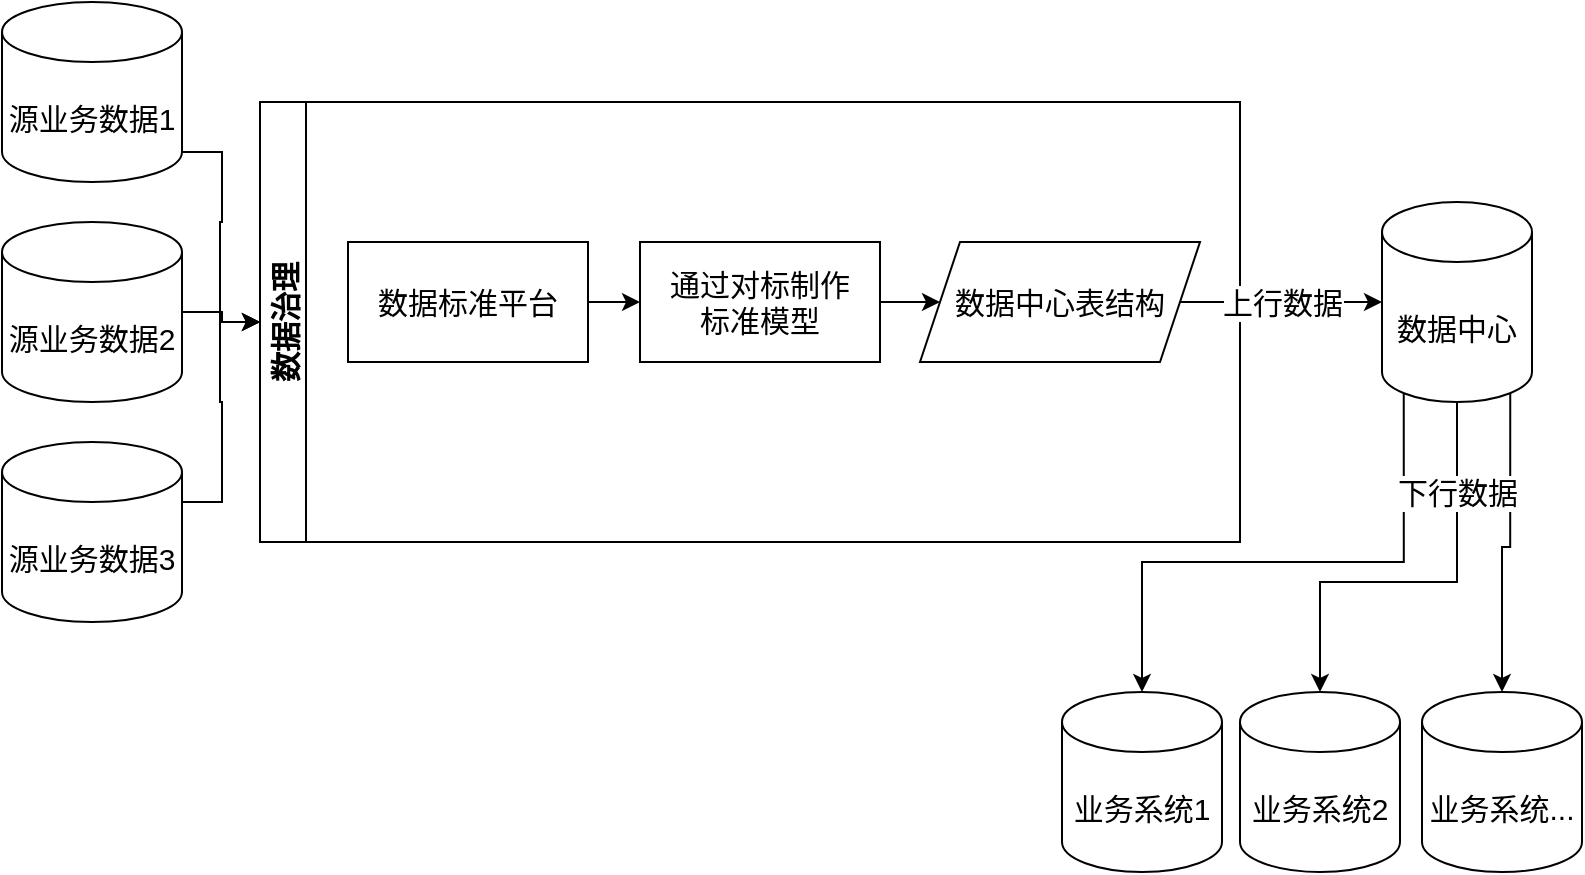 <mxfile version="18.0.0" type="device"><diagram id="R0FBkYWaH4ZceYNeDKgs" name="Page-1"><mxGraphModel dx="1038" dy="602" grid="1" gridSize="10" guides="1" tooltips="1" connect="1" arrows="1" fold="1" page="1" pageScale="1" pageWidth="827" pageHeight="1169" math="0" shadow="0"><root><mxCell id="0"/><mxCell id="1" parent="0"/><mxCell id="1_rHEIQt1MxRhLm1G7yz-17" value="" style="edgeStyle=orthogonalEdgeStyle;rounded=0;orthogonalLoop=1;jettySize=auto;html=1;fontSize=15;entryX=0;entryY=0.5;entryDx=0;entryDy=0;" edge="1" parent="1" source="1_rHEIQt1MxRhLm1G7yz-4" target="1_rHEIQt1MxRhLm1G7yz-6"><mxGeometry relative="1" as="geometry"/></mxCell><mxCell id="1_rHEIQt1MxRhLm1G7yz-4" value="源业务数据2" style="shape=cylinder3;whiteSpace=wrap;html=1;boundedLbl=1;backgroundOutline=1;size=15;labelBackgroundColor=default;labelBorderColor=none;fontSize=15;" vertex="1" parent="1"><mxGeometry x="20" y="260" width="90" height="90" as="geometry"/></mxCell><mxCell id="1_rHEIQt1MxRhLm1G7yz-6" value="数据治理" style="swimlane;horizontal=0;labelBackgroundColor=default;labelBorderColor=none;fontSize=15;" vertex="1" parent="1"><mxGeometry x="149" y="200" width="490" height="220" as="geometry"/></mxCell><mxCell id="1_rHEIQt1MxRhLm1G7yz-10" value="" style="edgeStyle=orthogonalEdgeStyle;rounded=0;orthogonalLoop=1;jettySize=auto;html=1;fontSize=15;" edge="1" parent="1_rHEIQt1MxRhLm1G7yz-6" source="1_rHEIQt1MxRhLm1G7yz-8" target="1_rHEIQt1MxRhLm1G7yz-9"><mxGeometry relative="1" as="geometry"/></mxCell><mxCell id="1_rHEIQt1MxRhLm1G7yz-8" value="数据标准平台" style="rounded=0;whiteSpace=wrap;html=1;labelBackgroundColor=default;labelBorderColor=none;fontSize=15;" vertex="1" parent="1_rHEIQt1MxRhLm1G7yz-6"><mxGeometry x="44" y="70" width="120" height="60" as="geometry"/></mxCell><mxCell id="1_rHEIQt1MxRhLm1G7yz-12" value="" style="edgeStyle=orthogonalEdgeStyle;rounded=0;orthogonalLoop=1;jettySize=auto;html=1;fontSize=15;" edge="1" parent="1_rHEIQt1MxRhLm1G7yz-6" source="1_rHEIQt1MxRhLm1G7yz-9" target="1_rHEIQt1MxRhLm1G7yz-11"><mxGeometry relative="1" as="geometry"/></mxCell><mxCell id="1_rHEIQt1MxRhLm1G7yz-9" value="通过对标制作&lt;br&gt;标准模型" style="whiteSpace=wrap;html=1;fontSize=15;rounded=0;labelBackgroundColor=default;labelBorderColor=none;" vertex="1" parent="1_rHEIQt1MxRhLm1G7yz-6"><mxGeometry x="190" y="70" width="120" height="60" as="geometry"/></mxCell><mxCell id="1_rHEIQt1MxRhLm1G7yz-11" value="数据中心表结构" style="shape=parallelogram;perimeter=parallelogramPerimeter;whiteSpace=wrap;html=1;fixedSize=1;fontSize=15;rounded=0;labelBackgroundColor=default;labelBorderColor=none;" vertex="1" parent="1_rHEIQt1MxRhLm1G7yz-6"><mxGeometry x="330" y="70" width="140" height="60" as="geometry"/></mxCell><mxCell id="1_rHEIQt1MxRhLm1G7yz-21" style="edgeStyle=orthogonalEdgeStyle;rounded=0;orthogonalLoop=1;jettySize=auto;html=1;entryX=0.5;entryY=0;entryDx=0;entryDy=0;entryPerimeter=0;fontSize=15;" edge="1" parent="1" source="1_rHEIQt1MxRhLm1G7yz-13" target="1_rHEIQt1MxRhLm1G7yz-19"><mxGeometry relative="1" as="geometry"><Array as="points"><mxPoint x="748" y="440"/><mxPoint x="679" y="440"/></Array></mxGeometry></mxCell><mxCell id="1_rHEIQt1MxRhLm1G7yz-22" style="edgeStyle=orthogonalEdgeStyle;rounded=0;orthogonalLoop=1;jettySize=auto;html=1;exitX=0.855;exitY=1;exitDx=0;exitDy=-4.35;exitPerimeter=0;fontSize=15;" edge="1" parent="1" source="1_rHEIQt1MxRhLm1G7yz-13" target="1_rHEIQt1MxRhLm1G7yz-20"><mxGeometry relative="1" as="geometry"/></mxCell><mxCell id="1_rHEIQt1MxRhLm1G7yz-23" style="edgeStyle=orthogonalEdgeStyle;rounded=0;orthogonalLoop=1;jettySize=auto;html=1;exitX=0.145;exitY=1;exitDx=0;exitDy=-4.35;exitPerimeter=0;fontSize=15;" edge="1" parent="1" source="1_rHEIQt1MxRhLm1G7yz-13" target="1_rHEIQt1MxRhLm1G7yz-18"><mxGeometry relative="1" as="geometry"><Array as="points"><mxPoint x="721" y="430"/><mxPoint x="590" y="430"/></Array></mxGeometry></mxCell><mxCell id="1_rHEIQt1MxRhLm1G7yz-13" value="数据中心" style="shape=cylinder3;whiteSpace=wrap;html=1;boundedLbl=1;backgroundOutline=1;size=15;labelBackgroundColor=default;labelBorderColor=none;fontSize=15;" vertex="1" parent="1"><mxGeometry x="710" y="250" width="75" height="100" as="geometry"/></mxCell><mxCell id="1_rHEIQt1MxRhLm1G7yz-14" value="上行数据" style="edgeStyle=orthogonalEdgeStyle;rounded=0;orthogonalLoop=1;jettySize=auto;html=1;fontSize=15;" edge="1" parent="1" source="1_rHEIQt1MxRhLm1G7yz-11" target="1_rHEIQt1MxRhLm1G7yz-13"><mxGeometry relative="1" as="geometry"/></mxCell><mxCell id="1_rHEIQt1MxRhLm1G7yz-18" value="业务系统1" style="shape=cylinder3;whiteSpace=wrap;html=1;boundedLbl=1;backgroundOutline=1;size=15;labelBackgroundColor=default;labelBorderColor=none;fontSize=15;" vertex="1" parent="1"><mxGeometry x="550" y="495" width="80" height="90" as="geometry"/></mxCell><mxCell id="1_rHEIQt1MxRhLm1G7yz-19" value="业务系统2" style="shape=cylinder3;whiteSpace=wrap;html=1;boundedLbl=1;backgroundOutline=1;size=15;labelBackgroundColor=default;labelBorderColor=none;fontSize=15;" vertex="1" parent="1"><mxGeometry x="639" y="495" width="80" height="90" as="geometry"/></mxCell><mxCell id="1_rHEIQt1MxRhLm1G7yz-20" value="业务系统..." style="shape=cylinder3;whiteSpace=wrap;html=1;boundedLbl=1;backgroundOutline=1;size=15;labelBackgroundColor=default;labelBorderColor=none;fontSize=15;" vertex="1" parent="1"><mxGeometry x="730" y="495" width="80" height="90" as="geometry"/></mxCell><mxCell id="1_rHEIQt1MxRhLm1G7yz-28" style="edgeStyle=orthogonalEdgeStyle;rounded=0;orthogonalLoop=1;jettySize=auto;html=1;exitX=1;exitY=1;exitDx=0;exitDy=-15;exitPerimeter=0;fontSize=15;" edge="1" parent="1" source="1_rHEIQt1MxRhLm1G7yz-25" target="1_rHEIQt1MxRhLm1G7yz-6"><mxGeometry relative="1" as="geometry"/></mxCell><mxCell id="1_rHEIQt1MxRhLm1G7yz-25" value="源业务数据1" style="shape=cylinder3;whiteSpace=wrap;html=1;boundedLbl=1;backgroundOutline=1;size=15;labelBackgroundColor=default;labelBorderColor=none;fontSize=15;" vertex="1" parent="1"><mxGeometry x="20" y="150" width="90" height="90" as="geometry"/></mxCell><mxCell id="1_rHEIQt1MxRhLm1G7yz-29" style="edgeStyle=orthogonalEdgeStyle;rounded=0;orthogonalLoop=1;jettySize=auto;html=1;exitX=1;exitY=0;exitDx=0;exitDy=30;exitPerimeter=0;fontSize=15;" edge="1" parent="1" source="1_rHEIQt1MxRhLm1G7yz-26" target="1_rHEIQt1MxRhLm1G7yz-6"><mxGeometry relative="1" as="geometry"/></mxCell><mxCell id="1_rHEIQt1MxRhLm1G7yz-26" value="源业务数据3&lt;br&gt;" style="shape=cylinder3;whiteSpace=wrap;html=1;boundedLbl=1;backgroundOutline=1;size=15;labelBackgroundColor=default;labelBorderColor=none;fontSize=15;" vertex="1" parent="1"><mxGeometry x="20" y="370" width="90" height="90" as="geometry"/></mxCell><mxCell id="1_rHEIQt1MxRhLm1G7yz-30" value="下行数据" style="text;html=1;strokeColor=none;fillColor=none;align=center;verticalAlign=middle;whiteSpace=wrap;rounded=0;labelBackgroundColor=default;labelBorderColor=none;fontSize=15;" vertex="1" parent="1"><mxGeometry x="697.5" y="380" width="100" height="30" as="geometry"/></mxCell></root></mxGraphModel></diagram></mxfile>